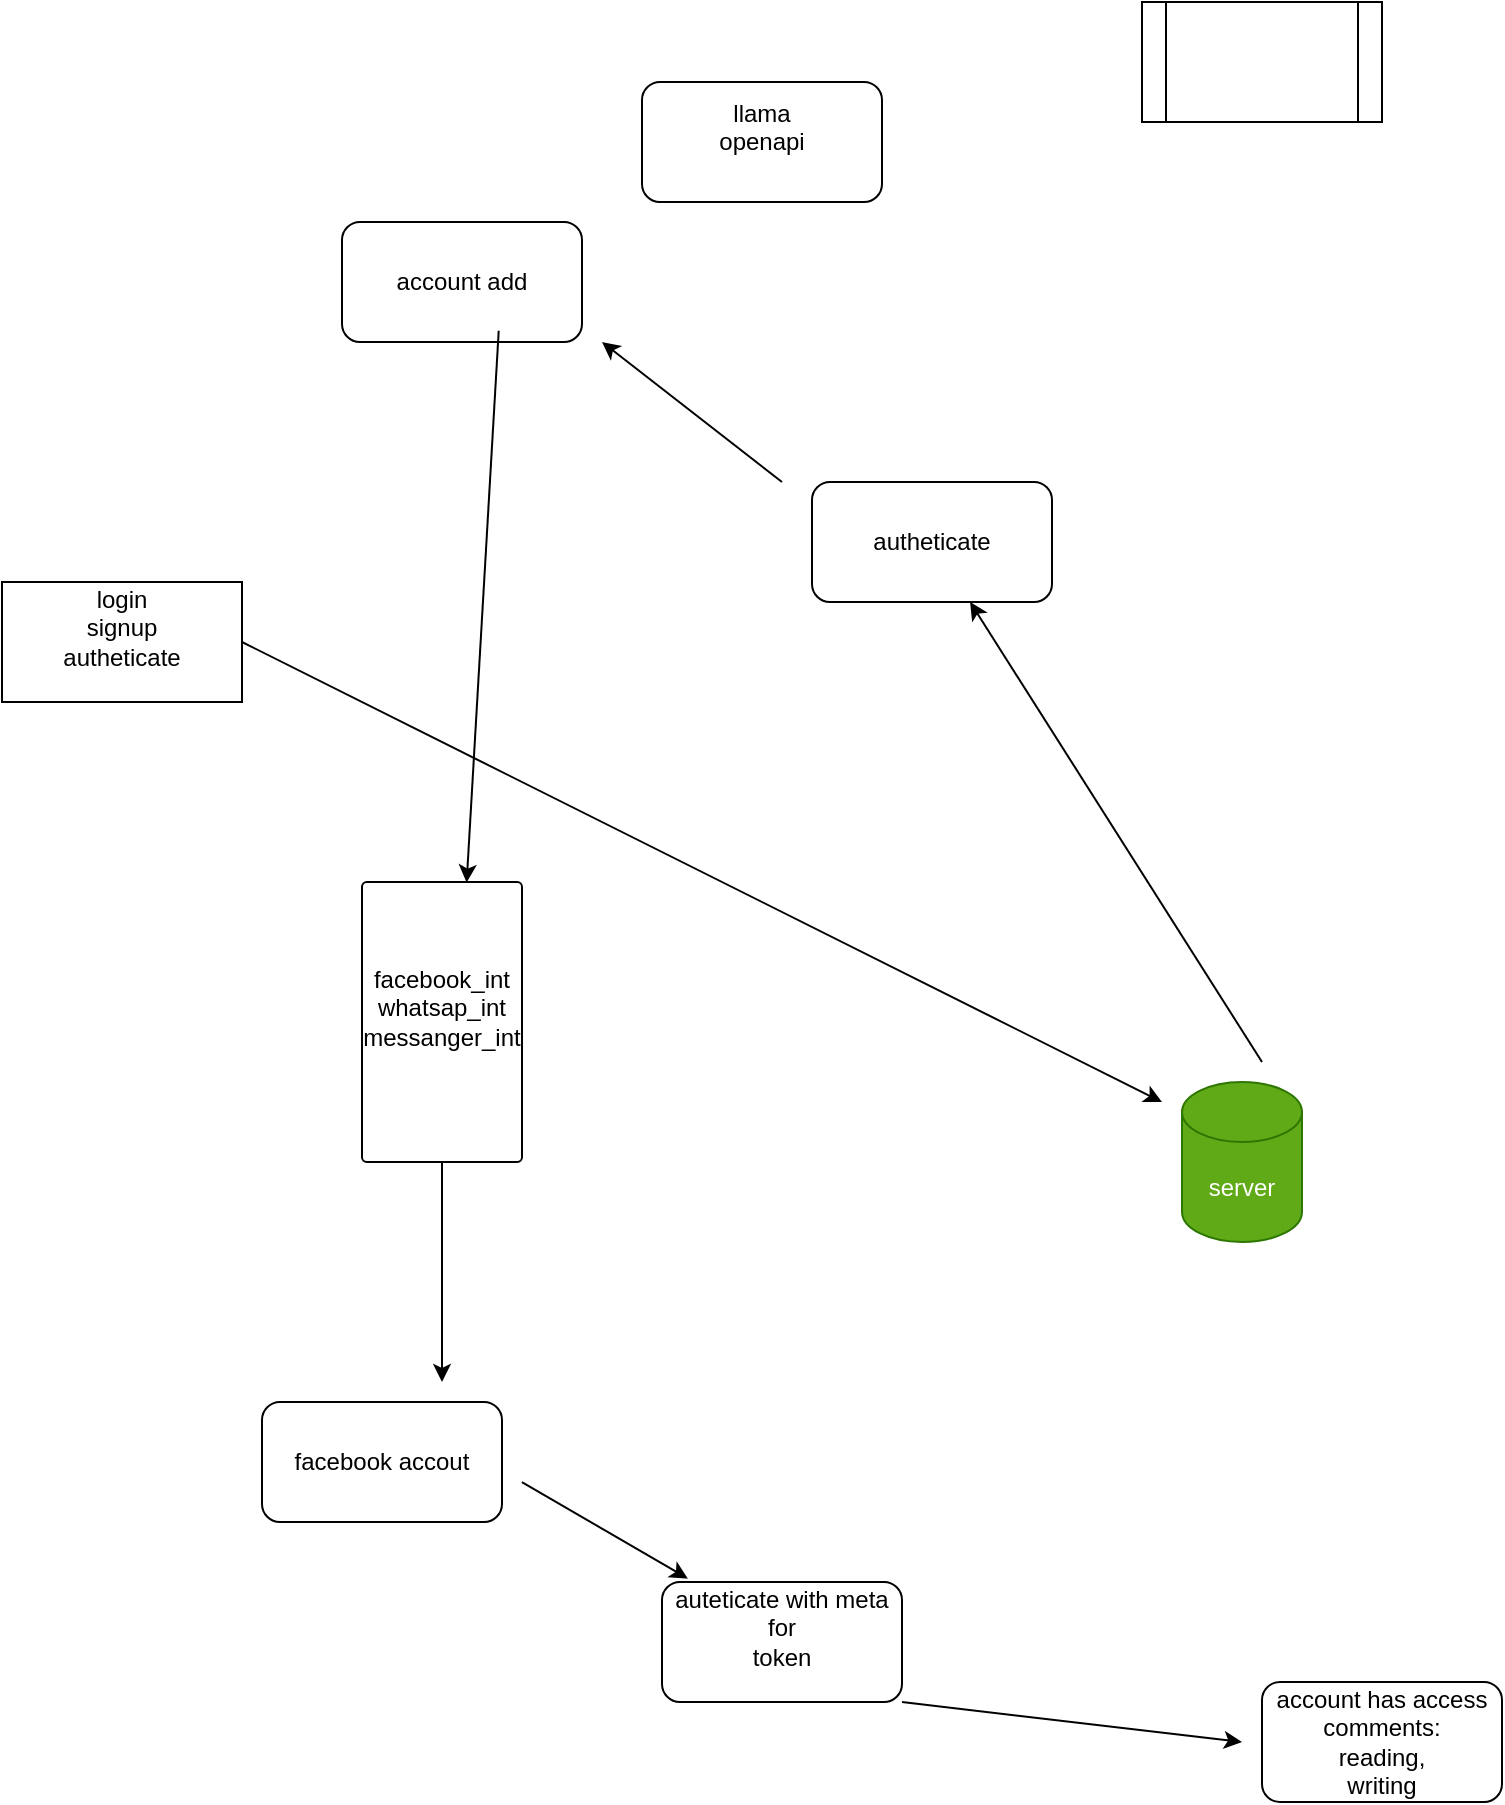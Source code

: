 <mxfile version="26.2.8">
  <diagram name="Page-1" id="A1qVyhz2VJNcaRa_lnCT">
    <mxGraphModel dx="1165" dy="1731" grid="1" gridSize="10" guides="1" tooltips="1" connect="1" arrows="1" fold="1" page="1" pageScale="1" pageWidth="850" pageHeight="1100" math="0" shadow="0">
      <root>
        <mxCell id="0" />
        <mxCell id="1" parent="0" />
        <mxCell id="6y-TLF1Q5oY9LBsILYBx-1" value="server" style="shape=cylinder3;whiteSpace=wrap;html=1;boundedLbl=1;backgroundOutline=1;size=15;fillColor=#60a917;fontColor=#ffffff;strokeColor=#2D7600;" vertex="1" parent="1">
          <mxGeometry x="610" y="270" width="60" height="80" as="geometry" />
        </mxCell>
        <mxCell id="6y-TLF1Q5oY9LBsILYBx-6" value="login&lt;div&gt;signup&lt;/div&gt;&lt;div&gt;autheticate&lt;/div&gt;&lt;div&gt;&lt;br&gt;&lt;/div&gt;" style="rounded=0;whiteSpace=wrap;html=1;rotation=0;labelBackgroundColor=default;fontColor=light-dark(#000000,#FFFFFF);" vertex="1" parent="1">
          <mxGeometry x="20" y="20" width="120" height="60" as="geometry" />
        </mxCell>
        <mxCell id="6y-TLF1Q5oY9LBsILYBx-33" value="" style="edgeStyle=orthogonalEdgeStyle;rounded=0;orthogonalLoop=1;jettySize=auto;html=1;" edge="1" parent="1" source="6y-TLF1Q5oY9LBsILYBx-11">
          <mxGeometry relative="1" as="geometry">
            <mxPoint x="240" y="420" as="targetPoint" />
          </mxGeometry>
        </mxCell>
        <mxCell id="6y-TLF1Q5oY9LBsILYBx-11" value="facebook_int&lt;div&gt;whatsap_int&lt;/div&gt;&lt;div&gt;messanger_int&lt;/div&gt;&lt;div&gt;&lt;br&gt;&lt;/div&gt;" style="rounded=1;whiteSpace=wrap;html=1;rotation=0;direction=south;arcSize=3;" vertex="1" parent="1">
          <mxGeometry x="200" y="170" width="80" height="140" as="geometry" />
        </mxCell>
        <mxCell id="6y-TLF1Q5oY9LBsILYBx-13" value="llama&lt;div&gt;openapi&lt;/div&gt;&lt;div&gt;&lt;br&gt;&lt;/div&gt;" style="rounded=1;whiteSpace=wrap;html=1;rotation=0;" vertex="1" parent="1">
          <mxGeometry x="340" y="-230" width="120" height="60" as="geometry" />
        </mxCell>
        <mxCell id="6y-TLF1Q5oY9LBsILYBx-14" value="" style="shape=process;whiteSpace=wrap;html=1;backgroundOutline=1;" vertex="1" parent="1">
          <mxGeometry x="590" y="-270" width="120" height="60" as="geometry" />
        </mxCell>
        <mxCell id="6y-TLF1Q5oY9LBsILYBx-16" value="" style="endArrow=classic;html=1;rounded=0;exitX=1;exitY=0.5;exitDx=0;exitDy=0;" edge="1" parent="1" source="6y-TLF1Q5oY9LBsILYBx-6">
          <mxGeometry width="50" height="50" relative="1" as="geometry">
            <mxPoint x="310" y="90" as="sourcePoint" />
            <mxPoint x="600" y="280" as="targetPoint" />
          </mxGeometry>
        </mxCell>
        <mxCell id="6y-TLF1Q5oY9LBsILYBx-17" value="account add" style="rounded=1;whiteSpace=wrap;html=1;" vertex="1" parent="1">
          <mxGeometry x="190" y="-160" width="120" height="60" as="geometry" />
        </mxCell>
        <mxCell id="6y-TLF1Q5oY9LBsILYBx-19" value="autheticate" style="rounded=1;whiteSpace=wrap;html=1;" vertex="1" parent="1">
          <mxGeometry x="425" y="-30" width="120" height="60" as="geometry" />
        </mxCell>
        <mxCell id="6y-TLF1Q5oY9LBsILYBx-22" value="" style="endArrow=classic;html=1;rounded=0;" edge="1" parent="1" target="6y-TLF1Q5oY9LBsILYBx-19">
          <mxGeometry width="50" height="50" relative="1" as="geometry">
            <mxPoint x="650" y="260" as="sourcePoint" />
            <mxPoint x="650" y="150" as="targetPoint" />
          </mxGeometry>
        </mxCell>
        <mxCell id="6y-TLF1Q5oY9LBsILYBx-23" value="" style="endArrow=classic;html=1;rounded=0;exitX=1;exitY=0.25;exitDx=0;exitDy=0;" edge="1" parent="1">
          <mxGeometry width="50" height="50" relative="1" as="geometry">
            <mxPoint x="410" y="-30" as="sourcePoint" />
            <mxPoint x="320" y="-100" as="targetPoint" />
          </mxGeometry>
        </mxCell>
        <mxCell id="6y-TLF1Q5oY9LBsILYBx-24" value="" style="endArrow=classic;html=1;rounded=0;exitX=0.653;exitY=0.906;exitDx=0;exitDy=0;exitPerimeter=0;entryX=0.002;entryY=0.346;entryDx=0;entryDy=0;entryPerimeter=0;" edge="1" parent="1" source="6y-TLF1Q5oY9LBsILYBx-17" target="6y-TLF1Q5oY9LBsILYBx-11">
          <mxGeometry width="50" height="50" relative="1" as="geometry">
            <mxPoint x="310" y="90" as="sourcePoint" />
            <mxPoint x="260" y="110" as="targetPoint" />
          </mxGeometry>
        </mxCell>
        <mxCell id="6y-TLF1Q5oY9LBsILYBx-25" value="facebook accout" style="rounded=1;whiteSpace=wrap;html=1;" vertex="1" parent="1">
          <mxGeometry x="150" y="430" width="120" height="60" as="geometry" />
        </mxCell>
        <mxCell id="6y-TLF1Q5oY9LBsILYBx-26" value="auteticate with meta&lt;div&gt;for&lt;/div&gt;&lt;div&gt;token&lt;/div&gt;&lt;div&gt;&lt;br&gt;&lt;/div&gt;" style="rounded=1;whiteSpace=wrap;html=1;" vertex="1" parent="1">
          <mxGeometry x="350" y="520" width="120" height="60" as="geometry" />
        </mxCell>
        <mxCell id="6y-TLF1Q5oY9LBsILYBx-27" value="" style="endArrow=classic;html=1;rounded=0;entryX=0.108;entryY=-0.028;entryDx=0;entryDy=0;entryPerimeter=0;exitX=1.083;exitY=0.667;exitDx=0;exitDy=0;exitPerimeter=0;" edge="1" parent="1" source="6y-TLF1Q5oY9LBsILYBx-25" target="6y-TLF1Q5oY9LBsILYBx-26">
          <mxGeometry width="50" height="50" relative="1" as="geometry">
            <mxPoint x="310" y="470" as="sourcePoint" />
            <mxPoint x="360" y="420" as="targetPoint" />
          </mxGeometry>
        </mxCell>
        <mxCell id="6y-TLF1Q5oY9LBsILYBx-28" value="account has access&lt;div&gt;comments:&lt;/div&gt;&lt;div&gt;reading,&lt;/div&gt;&lt;div&gt;writing&lt;/div&gt;" style="rounded=1;whiteSpace=wrap;html=1;" vertex="1" parent="1">
          <mxGeometry x="650" y="570" width="120" height="60" as="geometry" />
        </mxCell>
        <mxCell id="6y-TLF1Q5oY9LBsILYBx-31" value="" style="endArrow=classic;html=1;rounded=0;" edge="1" parent="1">
          <mxGeometry width="50" height="50" relative="1" as="geometry">
            <mxPoint x="470" y="580" as="sourcePoint" />
            <mxPoint x="640" y="600" as="targetPoint" />
          </mxGeometry>
        </mxCell>
      </root>
    </mxGraphModel>
  </diagram>
</mxfile>
